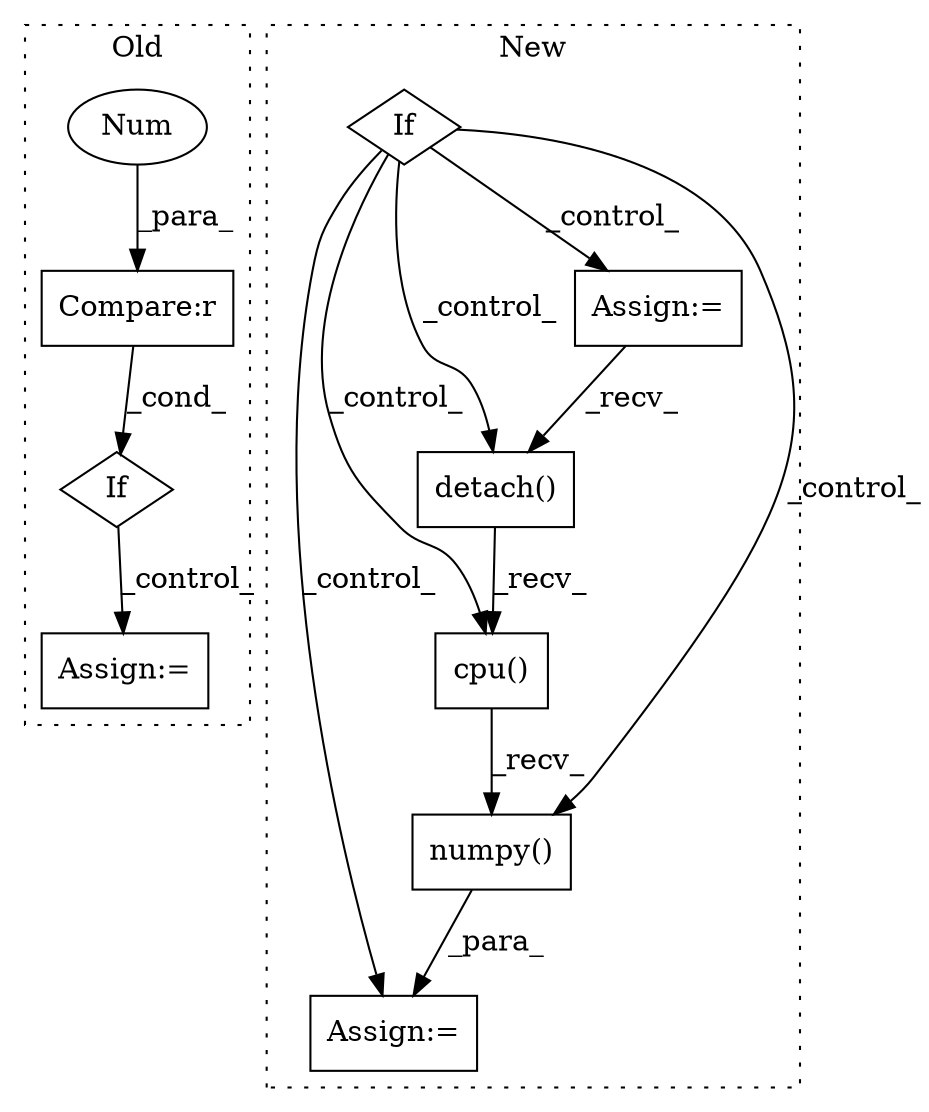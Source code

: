 digraph G {
subgraph cluster0 {
1 [label="If" a="96" s="4353" l="3" shape="diamond"];
3 [label="Assign:=" a="68" s="4535" l="3" shape="box"];
4 [label="Compare:r" a="40" s="4356" l="17" shape="box"];
8 [label="Num" a="76" s="4370" l="3" shape="ellipse"];
label = "Old";
style="dotted";
}
subgraph cluster1 {
2 [label="detach()" a="75" s="3740" l="14" shape="box"];
5 [label="Assign:=" a="68" s="3737" l="3" shape="box"];
6 [label="numpy()" a="75" s="3740" l="28" shape="box"];
7 [label="cpu()" a="75" s="3740" l="20" shape="box"];
9 [label="If" a="96" s="3541" l="3" shape="diamond"];
10 [label="Assign:=" a="68" s="3628" l="3" shape="box"];
label = "New";
style="dotted";
}
1 -> 3 [label="_control_"];
2 -> 7 [label="_recv_"];
4 -> 1 [label="_cond_"];
6 -> 5 [label="_para_"];
7 -> 6 [label="_recv_"];
8 -> 4 [label="_para_"];
9 -> 10 [label="_control_"];
9 -> 6 [label="_control_"];
9 -> 5 [label="_control_"];
9 -> 2 [label="_control_"];
9 -> 7 [label="_control_"];
10 -> 2 [label="_recv_"];
}
